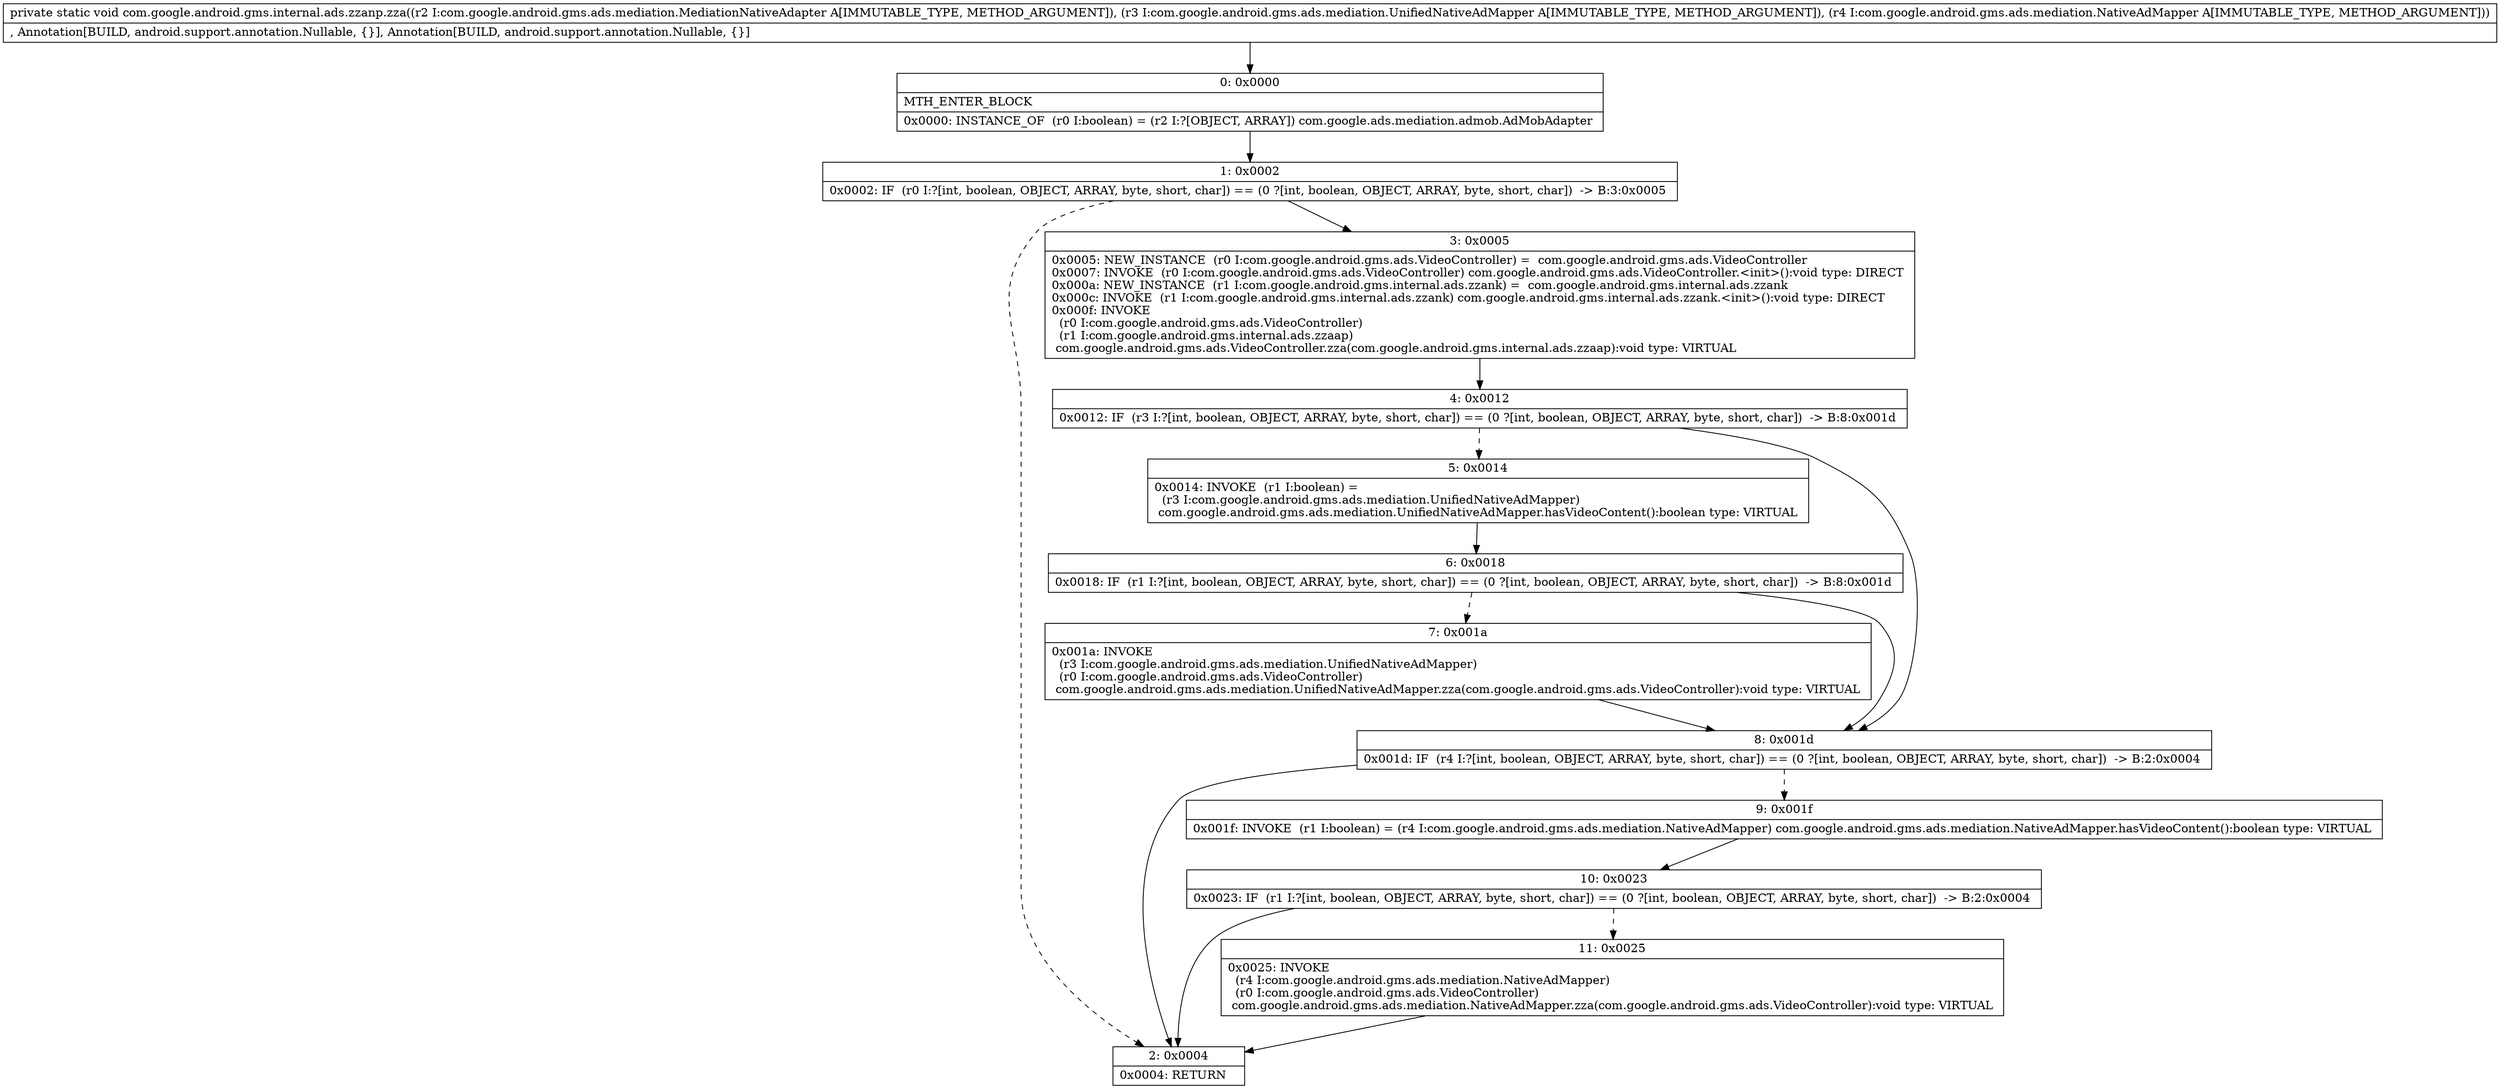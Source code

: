 digraph "CFG forcom.google.android.gms.internal.ads.zzanp.zza(Lcom\/google\/android\/gms\/ads\/mediation\/MediationNativeAdapter;Lcom\/google\/android\/gms\/ads\/mediation\/UnifiedNativeAdMapper;Lcom\/google\/android\/gms\/ads\/mediation\/NativeAdMapper;)V" {
Node_0 [shape=record,label="{0\:\ 0x0000|MTH_ENTER_BLOCK\l|0x0000: INSTANCE_OF  (r0 I:boolean) = (r2 I:?[OBJECT, ARRAY]) com.google.ads.mediation.admob.AdMobAdapter \l}"];
Node_1 [shape=record,label="{1\:\ 0x0002|0x0002: IF  (r0 I:?[int, boolean, OBJECT, ARRAY, byte, short, char]) == (0 ?[int, boolean, OBJECT, ARRAY, byte, short, char])  \-\> B:3:0x0005 \l}"];
Node_2 [shape=record,label="{2\:\ 0x0004|0x0004: RETURN   \l}"];
Node_3 [shape=record,label="{3\:\ 0x0005|0x0005: NEW_INSTANCE  (r0 I:com.google.android.gms.ads.VideoController) =  com.google.android.gms.ads.VideoController \l0x0007: INVOKE  (r0 I:com.google.android.gms.ads.VideoController) com.google.android.gms.ads.VideoController.\<init\>():void type: DIRECT \l0x000a: NEW_INSTANCE  (r1 I:com.google.android.gms.internal.ads.zzank) =  com.google.android.gms.internal.ads.zzank \l0x000c: INVOKE  (r1 I:com.google.android.gms.internal.ads.zzank) com.google.android.gms.internal.ads.zzank.\<init\>():void type: DIRECT \l0x000f: INVOKE  \l  (r0 I:com.google.android.gms.ads.VideoController)\l  (r1 I:com.google.android.gms.internal.ads.zzaap)\l com.google.android.gms.ads.VideoController.zza(com.google.android.gms.internal.ads.zzaap):void type: VIRTUAL \l}"];
Node_4 [shape=record,label="{4\:\ 0x0012|0x0012: IF  (r3 I:?[int, boolean, OBJECT, ARRAY, byte, short, char]) == (0 ?[int, boolean, OBJECT, ARRAY, byte, short, char])  \-\> B:8:0x001d \l}"];
Node_5 [shape=record,label="{5\:\ 0x0014|0x0014: INVOKE  (r1 I:boolean) = \l  (r3 I:com.google.android.gms.ads.mediation.UnifiedNativeAdMapper)\l com.google.android.gms.ads.mediation.UnifiedNativeAdMapper.hasVideoContent():boolean type: VIRTUAL \l}"];
Node_6 [shape=record,label="{6\:\ 0x0018|0x0018: IF  (r1 I:?[int, boolean, OBJECT, ARRAY, byte, short, char]) == (0 ?[int, boolean, OBJECT, ARRAY, byte, short, char])  \-\> B:8:0x001d \l}"];
Node_7 [shape=record,label="{7\:\ 0x001a|0x001a: INVOKE  \l  (r3 I:com.google.android.gms.ads.mediation.UnifiedNativeAdMapper)\l  (r0 I:com.google.android.gms.ads.VideoController)\l com.google.android.gms.ads.mediation.UnifiedNativeAdMapper.zza(com.google.android.gms.ads.VideoController):void type: VIRTUAL \l}"];
Node_8 [shape=record,label="{8\:\ 0x001d|0x001d: IF  (r4 I:?[int, boolean, OBJECT, ARRAY, byte, short, char]) == (0 ?[int, boolean, OBJECT, ARRAY, byte, short, char])  \-\> B:2:0x0004 \l}"];
Node_9 [shape=record,label="{9\:\ 0x001f|0x001f: INVOKE  (r1 I:boolean) = (r4 I:com.google.android.gms.ads.mediation.NativeAdMapper) com.google.android.gms.ads.mediation.NativeAdMapper.hasVideoContent():boolean type: VIRTUAL \l}"];
Node_10 [shape=record,label="{10\:\ 0x0023|0x0023: IF  (r1 I:?[int, boolean, OBJECT, ARRAY, byte, short, char]) == (0 ?[int, boolean, OBJECT, ARRAY, byte, short, char])  \-\> B:2:0x0004 \l}"];
Node_11 [shape=record,label="{11\:\ 0x0025|0x0025: INVOKE  \l  (r4 I:com.google.android.gms.ads.mediation.NativeAdMapper)\l  (r0 I:com.google.android.gms.ads.VideoController)\l com.google.android.gms.ads.mediation.NativeAdMapper.zza(com.google.android.gms.ads.VideoController):void type: VIRTUAL \l}"];
MethodNode[shape=record,label="{private static void com.google.android.gms.internal.ads.zzanp.zza((r2 I:com.google.android.gms.ads.mediation.MediationNativeAdapter A[IMMUTABLE_TYPE, METHOD_ARGUMENT]), (r3 I:com.google.android.gms.ads.mediation.UnifiedNativeAdMapper A[IMMUTABLE_TYPE, METHOD_ARGUMENT]), (r4 I:com.google.android.gms.ads.mediation.NativeAdMapper A[IMMUTABLE_TYPE, METHOD_ARGUMENT]))  | , Annotation[BUILD, android.support.annotation.Nullable, \{\}], Annotation[BUILD, android.support.annotation.Nullable, \{\}]\l}"];
MethodNode -> Node_0;
Node_0 -> Node_1;
Node_1 -> Node_2[style=dashed];
Node_1 -> Node_3;
Node_3 -> Node_4;
Node_4 -> Node_5[style=dashed];
Node_4 -> Node_8;
Node_5 -> Node_6;
Node_6 -> Node_7[style=dashed];
Node_6 -> Node_8;
Node_7 -> Node_8;
Node_8 -> Node_2;
Node_8 -> Node_9[style=dashed];
Node_9 -> Node_10;
Node_10 -> Node_2;
Node_10 -> Node_11[style=dashed];
Node_11 -> Node_2;
}


